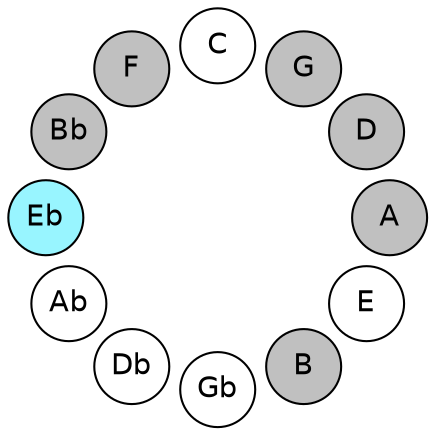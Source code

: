 
graph {

layout = circo;
mindist = .1

node [shape = circle, fontname = Helvetica, margin = 0, style = filled]
edge [style=invis]

subgraph 1 {
	E -- B -- Gb -- Db -- Ab -- Eb -- Bb -- F -- C -- G -- D -- A -- E
}

E [fillcolor = white];
B [fillcolor = gray];
Gb [fillcolor = white];
Db [fillcolor = white];
Ab [fillcolor = white];
Eb [fillcolor = cadetblue1];
Bb [fillcolor = gray];
F [fillcolor = gray];
C [fillcolor = white];
G [fillcolor = gray];
D [fillcolor = gray];
A [fillcolor = gray];
}

